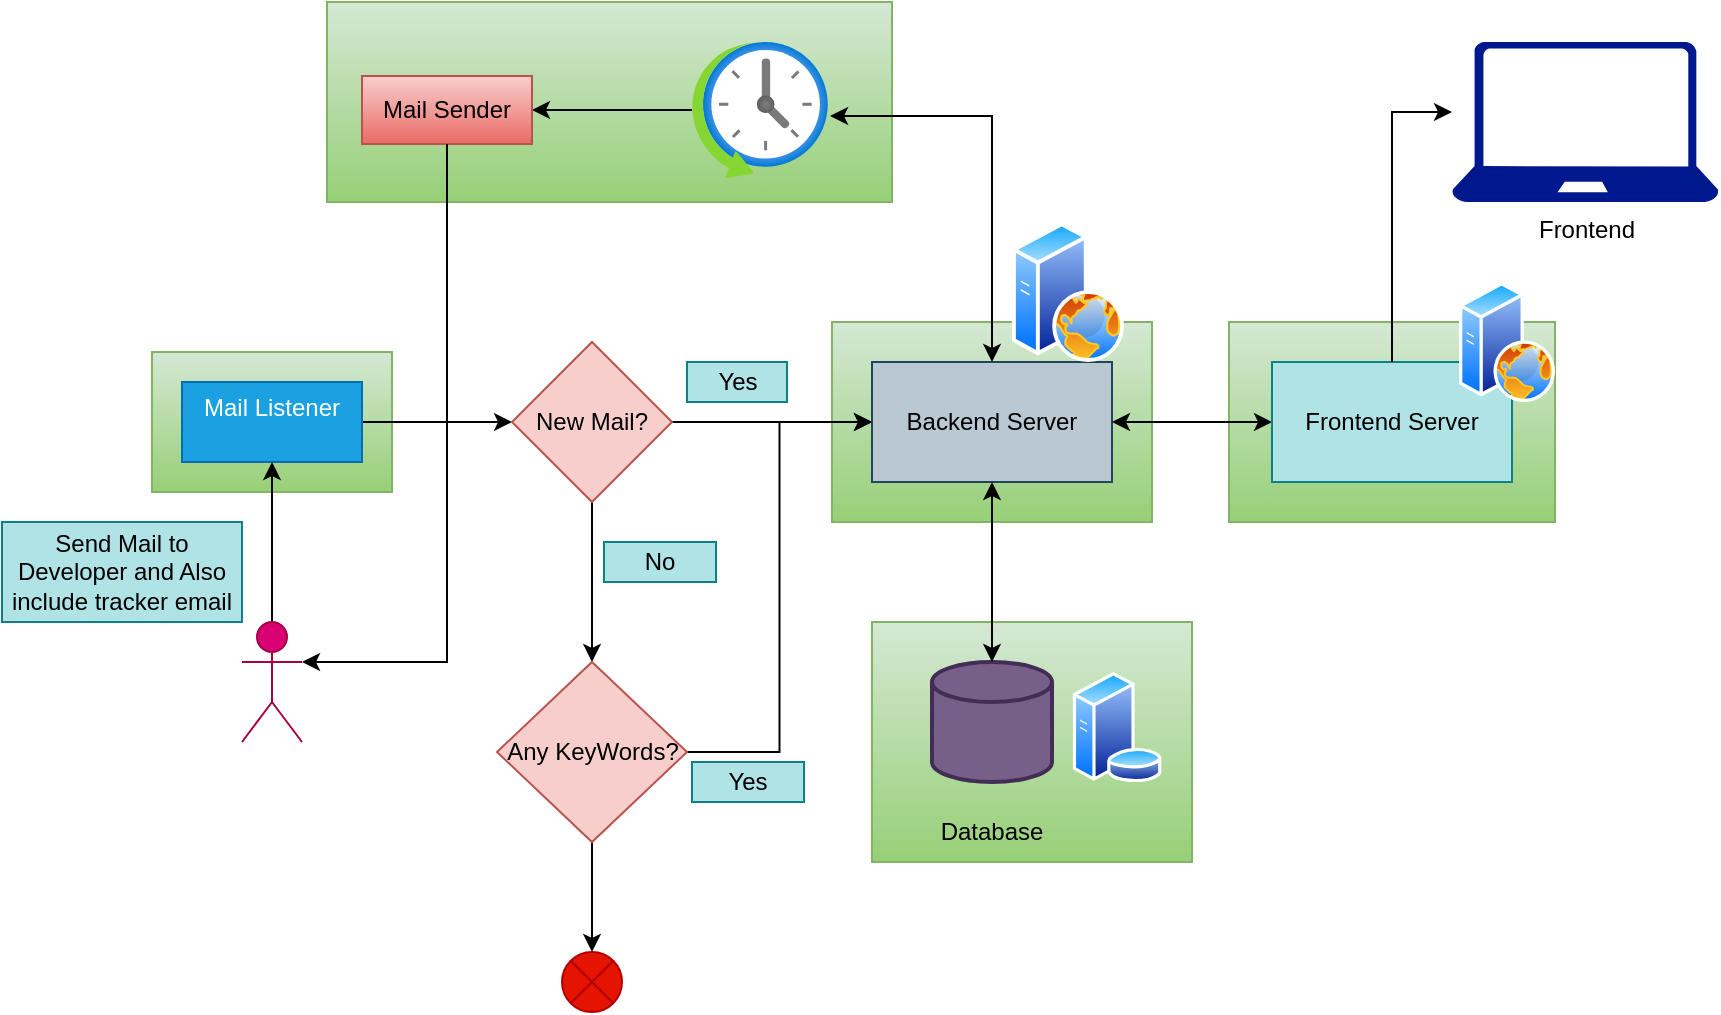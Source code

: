 <mxfile version="24.6.3" type="device">
  <diagram name="Page-1" id="vNnbm6bYDmuFv4eCZ9FM">
    <mxGraphModel dx="1434" dy="772" grid="1" gridSize="10" guides="1" tooltips="1" connect="1" arrows="1" fold="1" page="1" pageScale="1" pageWidth="827" pageHeight="1169" math="0" shadow="0">
      <root>
        <mxCell id="0" />
        <mxCell id="1" parent="0" />
        <mxCell id="YEmN3JBZFu8G2gOKy_cn-45" value="" style="rounded=0;whiteSpace=wrap;html=1;fillColor=#d5e8d4;gradientColor=#97d077;strokeColor=#82b366;" vertex="1" parent="1">
          <mxGeometry x="520" y="390" width="160" height="120" as="geometry" />
        </mxCell>
        <mxCell id="YEmN3JBZFu8G2gOKy_cn-44" value="" style="rounded=0;whiteSpace=wrap;html=1;fillColor=#d5e8d4;gradientColor=#97d077;strokeColor=#82b366;" vertex="1" parent="1">
          <mxGeometry x="698.5" y="240" width="163" height="100" as="geometry" />
        </mxCell>
        <mxCell id="YEmN3JBZFu8G2gOKy_cn-43" value="" style="rounded=0;whiteSpace=wrap;html=1;fillColor=#d5e8d4;gradientColor=#97d077;strokeColor=#82b366;" vertex="1" parent="1">
          <mxGeometry x="500" y="240" width="160" height="100" as="geometry" />
        </mxCell>
        <mxCell id="YEmN3JBZFu8G2gOKy_cn-42" value="" style="rounded=0;whiteSpace=wrap;html=1;fillColor=#d5e8d4;gradientColor=#97d077;strokeColor=#82b366;" vertex="1" parent="1">
          <mxGeometry x="160" y="255" width="120" height="70" as="geometry" />
        </mxCell>
        <mxCell id="YEmN3JBZFu8G2gOKy_cn-41" value="" style="rounded=0;whiteSpace=wrap;html=1;fillColor=#d5e8d4;strokeColor=#82b366;gradientColor=#97d077;" vertex="1" parent="1">
          <mxGeometry x="247.5" y="80" width="282.5" height="100" as="geometry" />
        </mxCell>
        <mxCell id="YEmN3JBZFu8G2gOKy_cn-6" value="" style="edgeStyle=orthogonalEdgeStyle;rounded=0;orthogonalLoop=1;jettySize=auto;html=1;" edge="1" parent="1" source="YEmN3JBZFu8G2gOKy_cn-1" target="YEmN3JBZFu8G2gOKy_cn-5">
          <mxGeometry relative="1" as="geometry" />
        </mxCell>
        <mxCell id="YEmN3JBZFu8G2gOKy_cn-1" value="Mail Listener&lt;div&gt;&lt;br&gt;&lt;/div&gt;" style="rounded=0;whiteSpace=wrap;html=1;fillColor=#1ba1e2;fontColor=#ffffff;strokeColor=#006EAF;" vertex="1" parent="1">
          <mxGeometry x="175" y="270" width="90" height="40" as="geometry" />
        </mxCell>
        <mxCell id="YEmN3JBZFu8G2gOKy_cn-3" value="" style="edgeStyle=orthogonalEdgeStyle;rounded=0;orthogonalLoop=1;jettySize=auto;html=1;" edge="1" parent="1" source="YEmN3JBZFu8G2gOKy_cn-2" target="YEmN3JBZFu8G2gOKy_cn-1">
          <mxGeometry relative="1" as="geometry" />
        </mxCell>
        <mxCell id="YEmN3JBZFu8G2gOKy_cn-2" value="Send Email and Add tracking Email" style="shape=umlActor;verticalLabelPosition=bottom;verticalAlign=top;html=1;outlineConnect=0;fillColor=#d80073;fontColor=#ffffff;strokeColor=#A50040;" vertex="1" parent="1">
          <mxGeometry x="205" y="390" width="30" height="60" as="geometry" />
        </mxCell>
        <mxCell id="YEmN3JBZFu8G2gOKy_cn-12" value="" style="edgeStyle=orthogonalEdgeStyle;rounded=0;orthogonalLoop=1;jettySize=auto;html=1;" edge="1" parent="1" source="YEmN3JBZFu8G2gOKy_cn-5" target="YEmN3JBZFu8G2gOKy_cn-11">
          <mxGeometry relative="1" as="geometry" />
        </mxCell>
        <mxCell id="YEmN3JBZFu8G2gOKy_cn-24" value="" style="edgeStyle=orthogonalEdgeStyle;rounded=0;orthogonalLoop=1;jettySize=auto;html=1;" edge="1" parent="1" source="YEmN3JBZFu8G2gOKy_cn-5" target="YEmN3JBZFu8G2gOKy_cn-23">
          <mxGeometry relative="1" as="geometry" />
        </mxCell>
        <mxCell id="YEmN3JBZFu8G2gOKy_cn-5" value="New Mail?" style="rhombus;whiteSpace=wrap;html=1;fillColor=#f8cecc;strokeColor=#b85450;" vertex="1" parent="1">
          <mxGeometry x="340" y="250" width="80" height="80" as="geometry" />
        </mxCell>
        <mxCell id="YEmN3JBZFu8G2gOKy_cn-9" value="Yes" style="text;html=1;align=center;verticalAlign=middle;whiteSpace=wrap;rounded=0;fillColor=#b0e3e6;strokeColor=#0e8088;" vertex="1" parent="1">
          <mxGeometry x="427.5" y="260" width="50" height="20" as="geometry" />
        </mxCell>
        <mxCell id="YEmN3JBZFu8G2gOKy_cn-10" value="Send Mail to Developer and Also include tracker email" style="text;html=1;align=center;verticalAlign=middle;whiteSpace=wrap;rounded=0;fillColor=#b0e3e6;strokeColor=#0e8088;" vertex="1" parent="1">
          <mxGeometry x="85" y="340" width="120" height="50" as="geometry" />
        </mxCell>
        <mxCell id="YEmN3JBZFu8G2gOKy_cn-11" value="Backend Server" style="rounded=0;whiteSpace=wrap;html=1;fillColor=#bac8d3;strokeColor=#23445d;" vertex="1" parent="1">
          <mxGeometry x="520" y="260" width="120" height="60" as="geometry" />
        </mxCell>
        <mxCell id="YEmN3JBZFu8G2gOKy_cn-15" value="" style="strokeWidth=2;html=1;shape=mxgraph.flowchart.database;whiteSpace=wrap;fillColor=#76608a;fontColor=#ffffff;strokeColor=#432D57;" vertex="1" parent="1">
          <mxGeometry x="550" y="410" width="60" height="60" as="geometry" />
        </mxCell>
        <mxCell id="YEmN3JBZFu8G2gOKy_cn-16" value="Database" style="text;html=1;align=center;verticalAlign=middle;whiteSpace=wrap;rounded=0;" vertex="1" parent="1">
          <mxGeometry x="550" y="480" width="60" height="30" as="geometry" />
        </mxCell>
        <mxCell id="YEmN3JBZFu8G2gOKy_cn-17" value="" style="endArrow=classic;startArrow=classic;html=1;rounded=0;entryX=0.5;entryY=1;entryDx=0;entryDy=0;exitX=0.5;exitY=0;exitDx=0;exitDy=0;exitPerimeter=0;" edge="1" parent="1" source="YEmN3JBZFu8G2gOKy_cn-15" target="YEmN3JBZFu8G2gOKy_cn-11">
          <mxGeometry width="50" height="50" relative="1" as="geometry">
            <mxPoint x="500" y="370" as="sourcePoint" />
            <mxPoint x="710" y="545" as="targetPoint" />
            <Array as="points" />
          </mxGeometry>
        </mxCell>
        <mxCell id="YEmN3JBZFu8G2gOKy_cn-18" value="Frontend" style="sketch=0;aspect=fixed;pointerEvents=1;shadow=0;dashed=0;html=1;strokeColor=none;labelPosition=center;verticalLabelPosition=bottom;verticalAlign=top;align=center;fillColor=#00188D;shape=mxgraph.azure.laptop" vertex="1" parent="1">
          <mxGeometry x="810" y="100" width="133.33" height="80" as="geometry" />
        </mxCell>
        <mxCell id="YEmN3JBZFu8G2gOKy_cn-21" value="" style="endArrow=classic;startArrow=classic;html=1;rounded=0;entryX=0;entryY=0.5;entryDx=0;entryDy=0;exitX=1;exitY=0.5;exitDx=0;exitDy=0;" edge="1" parent="1" source="YEmN3JBZFu8G2gOKy_cn-11" target="YEmN3JBZFu8G2gOKy_cn-35">
          <mxGeometry width="50" height="50" relative="1" as="geometry">
            <mxPoint x="580" y="259" as="sourcePoint" />
            <mxPoint x="570" y="200" as="targetPoint" />
            <Array as="points">
              <mxPoint x="670" y="290" />
            </Array>
          </mxGeometry>
        </mxCell>
        <mxCell id="YEmN3JBZFu8G2gOKy_cn-22" value="No" style="text;html=1;align=center;verticalAlign=middle;whiteSpace=wrap;rounded=0;fillColor=#b0e3e6;strokeColor=#0e8088;" vertex="1" parent="1">
          <mxGeometry x="386" y="350" width="56" height="20" as="geometry" />
        </mxCell>
        <mxCell id="YEmN3JBZFu8G2gOKy_cn-25" style="edgeStyle=orthogonalEdgeStyle;rounded=0;orthogonalLoop=1;jettySize=auto;html=1;entryX=0;entryY=0.5;entryDx=0;entryDy=0;" edge="1" parent="1" source="YEmN3JBZFu8G2gOKy_cn-23" target="YEmN3JBZFu8G2gOKy_cn-11">
          <mxGeometry relative="1" as="geometry" />
        </mxCell>
        <mxCell id="YEmN3JBZFu8G2gOKy_cn-28" value="" style="edgeStyle=orthogonalEdgeStyle;rounded=0;orthogonalLoop=1;jettySize=auto;html=1;" edge="1" parent="1" source="YEmN3JBZFu8G2gOKy_cn-23" target="YEmN3JBZFu8G2gOKy_cn-27">
          <mxGeometry relative="1" as="geometry" />
        </mxCell>
        <mxCell id="YEmN3JBZFu8G2gOKy_cn-23" value="Any KeyWords?" style="rhombus;whiteSpace=wrap;html=1;fillColor=#f8cecc;strokeColor=#b85450;" vertex="1" parent="1">
          <mxGeometry x="332.5" y="410" width="95" height="90" as="geometry" />
        </mxCell>
        <mxCell id="YEmN3JBZFu8G2gOKy_cn-26" value="Yes" style="text;html=1;align=center;verticalAlign=middle;whiteSpace=wrap;rounded=0;fillColor=#b0e3e6;strokeColor=#0e8088;" vertex="1" parent="1">
          <mxGeometry x="430" y="460" width="56" height="20" as="geometry" />
        </mxCell>
        <mxCell id="YEmN3JBZFu8G2gOKy_cn-27" value="" style="shape=sumEllipse;perimeter=ellipsePerimeter;html=1;backgroundOutline=1;fillColor=#e51400;strokeColor=#B20000;fontColor=#ffffff;" vertex="1" parent="1">
          <mxGeometry x="365" y="555" width="30" height="30" as="geometry" />
        </mxCell>
        <mxCell id="YEmN3JBZFu8G2gOKy_cn-31" style="edgeStyle=orthogonalEdgeStyle;rounded=0;orthogonalLoop=1;jettySize=auto;html=1;entryX=1;entryY=0.5;entryDx=0;entryDy=0;" edge="1" parent="1" source="YEmN3JBZFu8G2gOKy_cn-29" target="YEmN3JBZFu8G2gOKy_cn-30">
          <mxGeometry relative="1" as="geometry" />
        </mxCell>
        <mxCell id="YEmN3JBZFu8G2gOKy_cn-29" value="" style="image;aspect=fixed;html=1;points=[];align=center;fontSize=12;image=img/lib/azure2/general/Scheduler.svg;" vertex="1" parent="1">
          <mxGeometry x="430" y="100" width="68" height="68" as="geometry" />
        </mxCell>
        <mxCell id="YEmN3JBZFu8G2gOKy_cn-30" value="Mail Sender" style="rounded=0;whiteSpace=wrap;html=1;fillColor=#f8cecc;strokeColor=#b85450;gradientColor=#ea6b66;" vertex="1" parent="1">
          <mxGeometry x="265" y="117" width="85" height="34" as="geometry" />
        </mxCell>
        <mxCell id="YEmN3JBZFu8G2gOKy_cn-32" value="" style="endArrow=classic;startArrow=classic;html=1;rounded=0;exitX=1.015;exitY=0.544;exitDx=0;exitDy=0;exitPerimeter=0;entryX=0.5;entryY=0;entryDx=0;entryDy=0;" edge="1" parent="1" source="YEmN3JBZFu8G2gOKy_cn-29" target="YEmN3JBZFu8G2gOKy_cn-11">
          <mxGeometry width="50" height="50" relative="1" as="geometry">
            <mxPoint x="540" y="120" as="sourcePoint" />
            <mxPoint x="590" y="70" as="targetPoint" />
            <Array as="points">
              <mxPoint x="580" y="137" />
            </Array>
          </mxGeometry>
        </mxCell>
        <mxCell id="YEmN3JBZFu8G2gOKy_cn-34" style="edgeStyle=orthogonalEdgeStyle;rounded=0;orthogonalLoop=1;jettySize=auto;html=1;entryX=1;entryY=0.333;entryDx=0;entryDy=0;entryPerimeter=0;exitX=0.5;exitY=1;exitDx=0;exitDy=0;" edge="1" parent="1" source="YEmN3JBZFu8G2gOKy_cn-30" target="YEmN3JBZFu8G2gOKy_cn-2">
          <mxGeometry relative="1" as="geometry" />
        </mxCell>
        <mxCell id="YEmN3JBZFu8G2gOKy_cn-35" value="Frontend Server" style="rounded=0;whiteSpace=wrap;html=1;fillColor=#b0e3e6;strokeColor=#0e8088;" vertex="1" parent="1">
          <mxGeometry x="720" y="260" width="120" height="60" as="geometry" />
        </mxCell>
        <mxCell id="YEmN3JBZFu8G2gOKy_cn-38" style="edgeStyle=orthogonalEdgeStyle;rounded=0;orthogonalLoop=1;jettySize=auto;html=1;entryX=0;entryY=0.438;entryDx=0;entryDy=0;entryPerimeter=0;" edge="1" parent="1" source="YEmN3JBZFu8G2gOKy_cn-35" target="YEmN3JBZFu8G2gOKy_cn-18">
          <mxGeometry relative="1" as="geometry" />
        </mxCell>
        <mxCell id="YEmN3JBZFu8G2gOKy_cn-39" value="" style="image;aspect=fixed;perimeter=ellipsePerimeter;html=1;align=center;shadow=0;dashed=0;spacingTop=3;image=img/lib/active_directory/web_server.svg;" vertex="1" parent="1">
          <mxGeometry x="590" y="190" width="56" height="70" as="geometry" />
        </mxCell>
        <mxCell id="YEmN3JBZFu8G2gOKy_cn-40" value="" style="image;aspect=fixed;perimeter=ellipsePerimeter;html=1;align=center;shadow=0;dashed=0;spacingTop=3;image=img/lib/active_directory/database_server.svg;" vertex="1" parent="1">
          <mxGeometry x="620" y="415" width="45.1" height="55" as="geometry" />
        </mxCell>
        <mxCell id="YEmN3JBZFu8G2gOKy_cn-47" value="" style="image;aspect=fixed;perimeter=ellipsePerimeter;html=1;align=center;shadow=0;dashed=0;spacingTop=3;image=img/lib/active_directory/web_server.svg;" vertex="1" parent="1">
          <mxGeometry x="813.5" y="220" width="48" height="60" as="geometry" />
        </mxCell>
      </root>
    </mxGraphModel>
  </diagram>
</mxfile>
